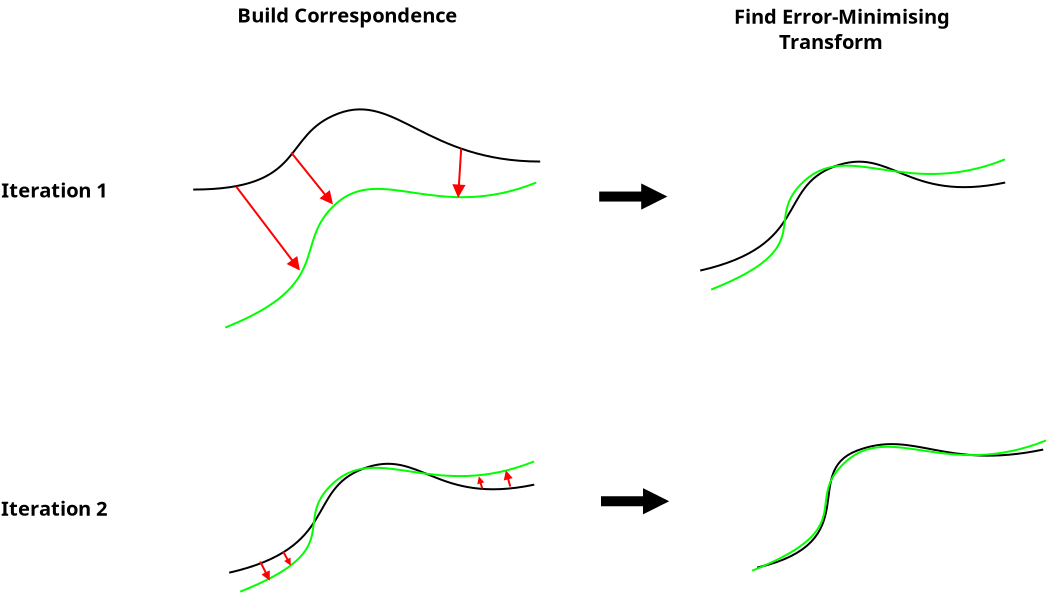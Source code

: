 <?xml version="1.0" encoding="UTF-8"?>
<dia:diagram xmlns:dia="http://www.lysator.liu.se/~alla/dia/">
  <dia:layer name="Background" visible="true" active="true">
    <dia:object type="Standard - BezierLine" version="0" id="O0">
      <dia:attribute name="obj_pos">
        <dia:point val="10.1,16.55"/>
      </dia:attribute>
      <dia:attribute name="obj_bb">
        <dia:rectangle val="10.05,12.491;27.5,16.6"/>
      </dia:attribute>
      <dia:attribute name="bez_points">
        <dia:point val="10.1,16.55"/>
        <dia:point val="15.827,16.55"/>
        <dia:point val="14.475,13.833"/>
        <dia:point val="17.35,12.75"/>
        <dia:point val="20.225,11.667"/>
        <dia:point val="21.723,15.15"/>
        <dia:point val="27.45,15.15"/>
      </dia:attribute>
      <dia:attribute name="corner_types">
        <dia:enum val="0"/>
        <dia:enum val="0"/>
        <dia:enum val="0"/>
      </dia:attribute>
    </dia:object>
    <dia:object type="Standard - BezierLine" version="0" id="O1">
      <dia:attribute name="obj_pos">
        <dia:point val="11.7,23.45"/>
      </dia:attribute>
      <dia:attribute name="obj_bb">
        <dia:rectangle val="11.635,16.135;27.315,23.515"/>
      </dia:attribute>
      <dia:attribute name="bez_points">
        <dia:point val="11.7,23.45"/>
        <dia:point val="17.25,21.25"/>
        <dia:point val="15,19.25"/>
        <dia:point val="17.25,17.25"/>
        <dia:point val="19.5,15.25"/>
        <dia:point val="22.3,18.2"/>
        <dia:point val="27.25,16.2"/>
      </dia:attribute>
      <dia:attribute name="corner_types">
        <dia:enum val="0"/>
        <dia:enum val="0"/>
        <dia:enum val="0"/>
      </dia:attribute>
      <dia:attribute name="line_color">
        <dia:color val="#00ff00"/>
      </dia:attribute>
    </dia:object>
    <dia:object type="Standard - Line" version="0" id="O2">
      <dia:attribute name="obj_pos">
        <dia:point val="12.25,16.4"/>
      </dia:attribute>
      <dia:attribute name="obj_bb">
        <dia:rectangle val="12.18,16.33;15.47,20.639"/>
      </dia:attribute>
      <dia:attribute name="conn_endpoints">
        <dia:point val="12.25,16.4"/>
        <dia:point val="15.4,20.55"/>
      </dia:attribute>
      <dia:attribute name="numcp">
        <dia:int val="1"/>
      </dia:attribute>
      <dia:attribute name="line_color">
        <dia:color val="#ff0000"/>
      </dia:attribute>
      <dia:attribute name="end_arrow">
        <dia:enum val="3"/>
      </dia:attribute>
      <dia:attribute name="end_arrow_length">
        <dia:real val="0.5"/>
      </dia:attribute>
      <dia:attribute name="end_arrow_width">
        <dia:real val="0.5"/>
      </dia:attribute>
    </dia:object>
    <dia:object type="Standard - Line" version="0" id="O3">
      <dia:attribute name="obj_pos">
        <dia:point val="15,14.7"/>
      </dia:attribute>
      <dia:attribute name="obj_bb">
        <dia:rectangle val="14.93,14.63;17.12,17.337"/>
      </dia:attribute>
      <dia:attribute name="conn_endpoints">
        <dia:point val="15,14.7"/>
        <dia:point val="17.05,17.25"/>
      </dia:attribute>
      <dia:attribute name="numcp">
        <dia:int val="1"/>
      </dia:attribute>
      <dia:attribute name="line_color">
        <dia:color val="#ff0000"/>
      </dia:attribute>
      <dia:attribute name="end_arrow">
        <dia:enum val="3"/>
      </dia:attribute>
      <dia:attribute name="end_arrow_length">
        <dia:real val="0.5"/>
      </dia:attribute>
      <dia:attribute name="end_arrow_width">
        <dia:real val="0.5"/>
      </dia:attribute>
    </dia:object>
    <dia:object type="Standard - Line" version="0" id="O4">
      <dia:attribute name="obj_pos">
        <dia:point val="23.5,14.5"/>
      </dia:attribute>
      <dia:attribute name="obj_bb">
        <dia:rectangle val="23.054,14.447;23.715,17.012"/>
      </dia:attribute>
      <dia:attribute name="conn_endpoints">
        <dia:point val="23.5,14.5"/>
        <dia:point val="23.35,16.9"/>
      </dia:attribute>
      <dia:attribute name="numcp">
        <dia:int val="1"/>
      </dia:attribute>
      <dia:attribute name="line_color">
        <dia:color val="#ff0000"/>
      </dia:attribute>
      <dia:attribute name="end_arrow">
        <dia:enum val="3"/>
      </dia:attribute>
      <dia:attribute name="end_arrow_length">
        <dia:real val="0.5"/>
      </dia:attribute>
      <dia:attribute name="end_arrow_width">
        <dia:real val="0.5"/>
      </dia:attribute>
    </dia:object>
    <dia:object type="Standard - BezierLine" version="0" id="O5">
      <dia:attribute name="obj_pos">
        <dia:point val="35.45,20.6"/>
      </dia:attribute>
      <dia:attribute name="obj_bb">
        <dia:rectangle val="35.39,15.106;50.759,20.66"/>
      </dia:attribute>
      <dia:attribute name="bez_points">
        <dia:point val="35.45,20.6"/>
        <dia:point val="40.95,19.35"/>
        <dia:point val="39.275,16.483"/>
        <dia:point val="42.15,15.4"/>
        <dia:point val="45.025,14.317"/>
        <dia:point val="45.7,17.25"/>
        <dia:point val="50.7,16.2"/>
      </dia:attribute>
      <dia:attribute name="corner_types">
        <dia:enum val="0"/>
        <dia:enum val="0"/>
        <dia:enum val="0"/>
      </dia:attribute>
    </dia:object>
    <dia:object type="Standard - BezierLine" version="0" id="O6">
      <dia:attribute name="obj_pos">
        <dia:point val="36,21.55"/>
      </dia:attribute>
      <dia:attribute name="obj_bb">
        <dia:rectangle val="35.935,14.974;50.755,21.615"/>
      </dia:attribute>
      <dia:attribute name="bez_points">
        <dia:point val="36,21.55"/>
        <dia:point val="41.55,19.35"/>
        <dia:point val="38.44,18.089"/>
        <dia:point val="40.69,16.089"/>
        <dia:point val="42.94,14.089"/>
        <dia:point val="45.74,17.039"/>
        <dia:point val="50.69,15.039"/>
      </dia:attribute>
      <dia:attribute name="corner_types">
        <dia:enum val="0"/>
        <dia:enum val="0"/>
        <dia:enum val="0"/>
      </dia:attribute>
      <dia:attribute name="line_color">
        <dia:color val="#00ff00"/>
      </dia:attribute>
    </dia:object>
    <dia:object type="Standard - BezierLine" version="0" id="O7">
      <dia:attribute name="obj_pos">
        <dia:point val="11.9,35.706"/>
      </dia:attribute>
      <dia:attribute name="obj_bb">
        <dia:rectangle val="11.84,30.212;27.209,35.766"/>
      </dia:attribute>
      <dia:attribute name="bez_points">
        <dia:point val="11.9,35.706"/>
        <dia:point val="17.4,34.456"/>
        <dia:point val="15.725,31.59"/>
        <dia:point val="18.6,30.506"/>
        <dia:point val="21.475,29.423"/>
        <dia:point val="22.15,32.356"/>
        <dia:point val="27.15,31.306"/>
      </dia:attribute>
      <dia:attribute name="corner_types">
        <dia:enum val="0"/>
        <dia:enum val="0"/>
        <dia:enum val="0"/>
      </dia:attribute>
    </dia:object>
    <dia:object type="Standard - BezierLine" version="0" id="O8">
      <dia:attribute name="obj_pos">
        <dia:point val="12.45,36.656"/>
      </dia:attribute>
      <dia:attribute name="obj_bb">
        <dia:rectangle val="12.385,30.08;27.205,36.721"/>
      </dia:attribute>
      <dia:attribute name="bez_points">
        <dia:point val="12.45,36.656"/>
        <dia:point val="18.0,34.456"/>
        <dia:point val="14.89,33.195"/>
        <dia:point val="17.14,31.195"/>
        <dia:point val="19.39,29.195"/>
        <dia:point val="22.19,32.145"/>
        <dia:point val="27.14,30.145"/>
      </dia:attribute>
      <dia:attribute name="corner_types">
        <dia:enum val="0"/>
        <dia:enum val="0"/>
        <dia:enum val="0"/>
      </dia:attribute>
      <dia:attribute name="line_color">
        <dia:color val="#00ff00"/>
      </dia:attribute>
    </dia:object>
    <dia:object type="Standard - Line" version="0" id="O9">
      <dia:attribute name="obj_pos">
        <dia:point val="13.45,35.15"/>
      </dia:attribute>
      <dia:attribute name="obj_bb">
        <dia:rectangle val="13.383,35.083;13.97,36.15"/>
      </dia:attribute>
      <dia:attribute name="conn_endpoints">
        <dia:point val="13.45,35.15"/>
        <dia:point val="13.9,36.05"/>
      </dia:attribute>
      <dia:attribute name="numcp">
        <dia:int val="1"/>
      </dia:attribute>
      <dia:attribute name="line_color">
        <dia:color val="#ff0000"/>
      </dia:attribute>
      <dia:attribute name="end_arrow">
        <dia:enum val="3"/>
      </dia:attribute>
      <dia:attribute name="end_arrow_length">
        <dia:real val="0.3"/>
      </dia:attribute>
      <dia:attribute name="end_arrow_width">
        <dia:real val="0.3"/>
      </dia:attribute>
    </dia:object>
    <dia:object type="Standard - Line" version="0" id="O10">
      <dia:attribute name="obj_pos">
        <dia:point val="25.95,31.4"/>
      </dia:attribute>
      <dia:attribute name="obj_bb">
        <dia:rectangle val="25.617,30.542;26.063,31.461"/>
      </dia:attribute>
      <dia:attribute name="conn_endpoints">
        <dia:point val="25.95,31.4"/>
        <dia:point val="25.75,30.65"/>
      </dia:attribute>
      <dia:attribute name="numcp">
        <dia:int val="1"/>
      </dia:attribute>
      <dia:attribute name="line_color">
        <dia:color val="#ff0000"/>
      </dia:attribute>
      <dia:attribute name="end_arrow">
        <dia:enum val="3"/>
      </dia:attribute>
      <dia:attribute name="end_arrow_length">
        <dia:real val="0.3"/>
      </dia:attribute>
      <dia:attribute name="end_arrow_width">
        <dia:real val="0.3"/>
      </dia:attribute>
    </dia:object>
    <dia:object type="Standard - Line" version="0" id="O11">
      <dia:attribute name="obj_pos">
        <dia:point val="24.55,31.5"/>
      </dia:attribute>
      <dia:attribute name="obj_bb">
        <dia:rectangle val="24.291,30.842;24.64,31.561"/>
      </dia:attribute>
      <dia:attribute name="conn_endpoints">
        <dia:point val="24.55,31.5"/>
        <dia:point val="24.4,30.95"/>
      </dia:attribute>
      <dia:attribute name="numcp">
        <dia:int val="1"/>
      </dia:attribute>
      <dia:attribute name="line_color">
        <dia:color val="#ff0000"/>
      </dia:attribute>
      <dia:attribute name="end_arrow">
        <dia:enum val="3"/>
      </dia:attribute>
      <dia:attribute name="end_arrow_length">
        <dia:real val="0.2"/>
      </dia:attribute>
      <dia:attribute name="end_arrow_width">
        <dia:real val="0.2"/>
      </dia:attribute>
    </dia:object>
    <dia:object type="Standard - Line" version="0" id="O12">
      <dia:attribute name="obj_pos">
        <dia:point val="14.6,34.65"/>
      </dia:attribute>
      <dia:attribute name="obj_bb">
        <dia:rectangle val="14.532,34.582;15.02,35.398"/>
      </dia:attribute>
      <dia:attribute name="conn_endpoints">
        <dia:point val="14.6,34.65"/>
        <dia:point val="14.95,35.3"/>
      </dia:attribute>
      <dia:attribute name="numcp">
        <dia:int val="1"/>
      </dia:attribute>
      <dia:attribute name="line_color">
        <dia:color val="#ff0000"/>
      </dia:attribute>
      <dia:attribute name="end_arrow">
        <dia:enum val="3"/>
      </dia:attribute>
      <dia:attribute name="end_arrow_length">
        <dia:real val="0.2"/>
      </dia:attribute>
      <dia:attribute name="end_arrow_width">
        <dia:real val="0.2"/>
      </dia:attribute>
    </dia:object>
    <dia:object type="Standard - BezierLine" version="0" id="O13">
      <dia:attribute name="obj_pos">
        <dia:point val="38.3,35.45"/>
      </dia:attribute>
      <dia:attribute name="obj_bb">
        <dia:rectangle val="38.24,29.228;52.659,35.51"/>
      </dia:attribute>
      <dia:attribute name="bez_points">
        <dia:point val="38.3,35.45"/>
        <dia:point val="43.8,34.2"/>
        <dia:point val="40.425,30.683"/>
        <dia:point val="43.3,29.6"/>
        <dia:point val="46.175,28.517"/>
        <dia:point val="47.6,30.6"/>
        <dia:point val="52.6,29.55"/>
      </dia:attribute>
      <dia:attribute name="corner_types">
        <dia:enum val="0"/>
        <dia:enum val="0"/>
        <dia:enum val="0"/>
      </dia:attribute>
    </dia:object>
    <dia:object type="Standard - BezierLine" version="0" id="O14">
      <dia:attribute name="obj_pos">
        <dia:point val="38.05,35.606"/>
      </dia:attribute>
      <dia:attribute name="obj_bb">
        <dia:rectangle val="37.985,29.03;52.805,35.671"/>
      </dia:attribute>
      <dia:attribute name="bez_points">
        <dia:point val="38.05,35.606"/>
        <dia:point val="43.6,33.406"/>
        <dia:point val="40.49,32.145"/>
        <dia:point val="42.74,30.145"/>
        <dia:point val="44.99,28.145"/>
        <dia:point val="47.79,31.095"/>
        <dia:point val="52.74,29.095"/>
      </dia:attribute>
      <dia:attribute name="corner_types">
        <dia:enum val="0"/>
        <dia:enum val="0"/>
        <dia:enum val="0"/>
      </dia:attribute>
      <dia:attribute name="line_color">
        <dia:color val="#00ff00"/>
      </dia:attribute>
    </dia:object>
    <dia:object type="Standard - Text" version="1" id="O15">
      <dia:attribute name="obj_pos">
        <dia:point val="0.5,16.95"/>
      </dia:attribute>
      <dia:attribute name="obj_bb">
        <dia:rectangle val="0.5,16.015;6.505,17.188"/>
      </dia:attribute>
      <dia:attribute name="text">
        <dia:composite type="text">
          <dia:attribute name="string">
            <dia:string>#Iteration 1#</dia:string>
          </dia:attribute>
          <dia:attribute name="font">
            <dia:font family="sans" style="80" name="Helvetica-Bold"/>
          </dia:attribute>
          <dia:attribute name="height">
            <dia:real val="1.259"/>
          </dia:attribute>
          <dia:attribute name="pos">
            <dia:point val="0.5,16.95"/>
          </dia:attribute>
          <dia:attribute name="color">
            <dia:color val="#000000"/>
          </dia:attribute>
          <dia:attribute name="alignment">
            <dia:enum val="0"/>
          </dia:attribute>
        </dia:composite>
      </dia:attribute>
      <dia:attribute name="valign">
        <dia:enum val="3"/>
      </dia:attribute>
    </dia:object>
    <dia:object type="Standard - Text" version="1" id="O16">
      <dia:attribute name="obj_pos">
        <dia:point val="0.49,32.865"/>
      </dia:attribute>
      <dia:attribute name="obj_bb">
        <dia:rectangle val="0.49,31.93;6.495,33.102"/>
      </dia:attribute>
      <dia:attribute name="text">
        <dia:composite type="text">
          <dia:attribute name="string">
            <dia:string>#Iteration 2#</dia:string>
          </dia:attribute>
          <dia:attribute name="font">
            <dia:font family="sans" style="80" name="Helvetica-Bold"/>
          </dia:attribute>
          <dia:attribute name="height">
            <dia:real val="1.259"/>
          </dia:attribute>
          <dia:attribute name="pos">
            <dia:point val="0.49,32.865"/>
          </dia:attribute>
          <dia:attribute name="color">
            <dia:color val="#000000"/>
          </dia:attribute>
          <dia:attribute name="alignment">
            <dia:enum val="0"/>
          </dia:attribute>
        </dia:composite>
      </dia:attribute>
      <dia:attribute name="valign">
        <dia:enum val="3"/>
      </dia:attribute>
    </dia:object>
    <dia:object type="Standard - Text" version="1" id="O17">
      <dia:attribute name="obj_pos">
        <dia:point val="12.3,8.2"/>
      </dia:attribute>
      <dia:attribute name="obj_bb">
        <dia:rectangle val="12.3,7.265;24.785,8.438"/>
      </dia:attribute>
      <dia:attribute name="text">
        <dia:composite type="text">
          <dia:attribute name="string">
            <dia:string>#Build Correspondence#</dia:string>
          </dia:attribute>
          <dia:attribute name="font">
            <dia:font family="sans" style="80" name="Helvetica-Bold"/>
          </dia:attribute>
          <dia:attribute name="height">
            <dia:real val="1.259"/>
          </dia:attribute>
          <dia:attribute name="pos">
            <dia:point val="12.3,8.2"/>
          </dia:attribute>
          <dia:attribute name="color">
            <dia:color val="#000000"/>
          </dia:attribute>
          <dia:attribute name="alignment">
            <dia:enum val="0"/>
          </dia:attribute>
        </dia:composite>
      </dia:attribute>
      <dia:attribute name="valign">
        <dia:enum val="3"/>
      </dia:attribute>
    </dia:object>
    <dia:object type="Standard - Text" version="1" id="O18">
      <dia:attribute name="obj_pos">
        <dia:point val="37.14,8.265"/>
      </dia:attribute>
      <dia:attribute name="obj_bb">
        <dia:rectangle val="37.14,7.33;49.788,9.761"/>
      </dia:attribute>
      <dia:attribute name="text">
        <dia:composite type="text">
          <dia:attribute name="string">
            <dia:string>#Find Error-Minimising 
         Transform#</dia:string>
          </dia:attribute>
          <dia:attribute name="font">
            <dia:font family="sans" style="80" name="Helvetica-Bold"/>
          </dia:attribute>
          <dia:attribute name="height">
            <dia:real val="1.259"/>
          </dia:attribute>
          <dia:attribute name="pos">
            <dia:point val="37.14,8.265"/>
          </dia:attribute>
          <dia:attribute name="color">
            <dia:color val="#000000"/>
          </dia:attribute>
          <dia:attribute name="alignment">
            <dia:enum val="0"/>
          </dia:attribute>
        </dia:composite>
      </dia:attribute>
      <dia:attribute name="valign">
        <dia:enum val="3"/>
      </dia:attribute>
    </dia:object>
    <dia:object type="Standard - Line" version="0" id="O19">
      <dia:attribute name="obj_pos">
        <dia:point val="30.4,16.9"/>
      </dia:attribute>
      <dia:attribute name="obj_bb">
        <dia:rectangle val="30.15,16.245;34.059,17.555"/>
      </dia:attribute>
      <dia:attribute name="conn_endpoints">
        <dia:point val="30.4,16.9"/>
        <dia:point val="33.5,16.9"/>
      </dia:attribute>
      <dia:attribute name="numcp">
        <dia:int val="1"/>
      </dia:attribute>
      <dia:attribute name="line_width">
        <dia:real val="0.5"/>
      </dia:attribute>
      <dia:attribute name="end_arrow">
        <dia:enum val="3"/>
      </dia:attribute>
      <dia:attribute name="end_arrow_length">
        <dia:real val="0.5"/>
      </dia:attribute>
      <dia:attribute name="end_arrow_width">
        <dia:real val="0.5"/>
      </dia:attribute>
    </dia:object>
    <dia:object type="Standard - Line" version="0" id="O20">
      <dia:attribute name="obj_pos">
        <dia:point val="30.49,32.135"/>
      </dia:attribute>
      <dia:attribute name="obj_bb">
        <dia:rectangle val="30.24,31.48;34.149,32.789"/>
      </dia:attribute>
      <dia:attribute name="conn_endpoints">
        <dia:point val="30.49,32.135"/>
        <dia:point val="33.59,32.135"/>
      </dia:attribute>
      <dia:attribute name="numcp">
        <dia:int val="1"/>
      </dia:attribute>
      <dia:attribute name="line_width">
        <dia:real val="0.5"/>
      </dia:attribute>
      <dia:attribute name="end_arrow">
        <dia:enum val="3"/>
      </dia:attribute>
      <dia:attribute name="end_arrow_length">
        <dia:real val="0.5"/>
      </dia:attribute>
      <dia:attribute name="end_arrow_width">
        <dia:real val="0.5"/>
      </dia:attribute>
    </dia:object>
  </dia:layer>
</dia:diagram>
